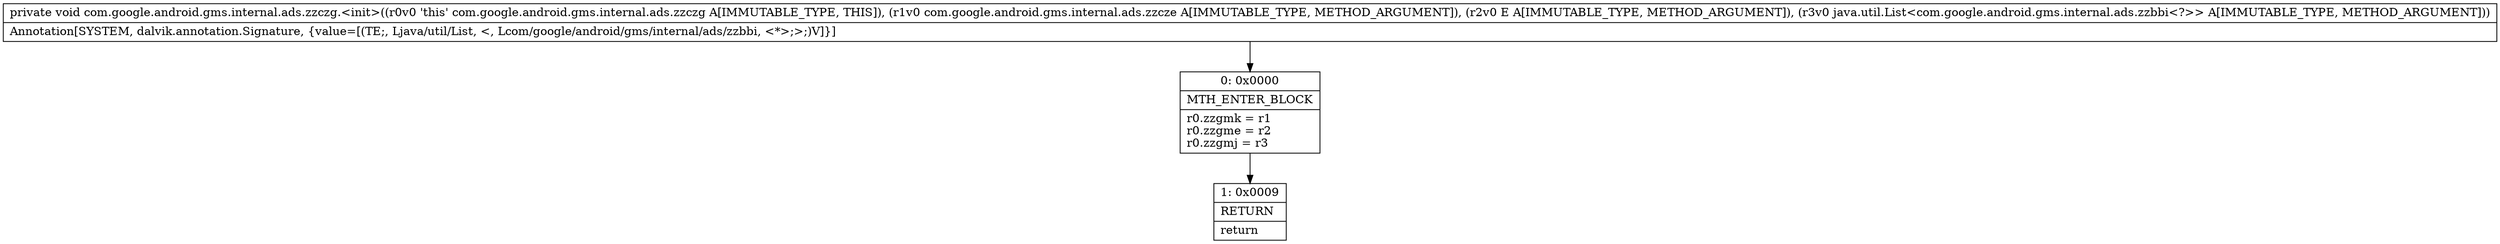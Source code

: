 digraph "CFG forcom.google.android.gms.internal.ads.zzczg.\<init\>(Lcom\/google\/android\/gms\/internal\/ads\/zzcze;Ljava\/lang\/Object;Ljava\/util\/List;)V" {
Node_0 [shape=record,label="{0\:\ 0x0000|MTH_ENTER_BLOCK\l|r0.zzgmk = r1\lr0.zzgme = r2\lr0.zzgmj = r3\l}"];
Node_1 [shape=record,label="{1\:\ 0x0009|RETURN\l|return\l}"];
MethodNode[shape=record,label="{private void com.google.android.gms.internal.ads.zzczg.\<init\>((r0v0 'this' com.google.android.gms.internal.ads.zzczg A[IMMUTABLE_TYPE, THIS]), (r1v0 com.google.android.gms.internal.ads.zzcze A[IMMUTABLE_TYPE, METHOD_ARGUMENT]), (r2v0 E A[IMMUTABLE_TYPE, METHOD_ARGUMENT]), (r3v0 java.util.List\<com.google.android.gms.internal.ads.zzbbi\<?\>\> A[IMMUTABLE_TYPE, METHOD_ARGUMENT]))  | Annotation[SYSTEM, dalvik.annotation.Signature, \{value=[(TE;, Ljava\/util\/List, \<, Lcom\/google\/android\/gms\/internal\/ads\/zzbbi, \<*\>;\>;)V]\}]\l}"];
MethodNode -> Node_0;
Node_0 -> Node_1;
}

